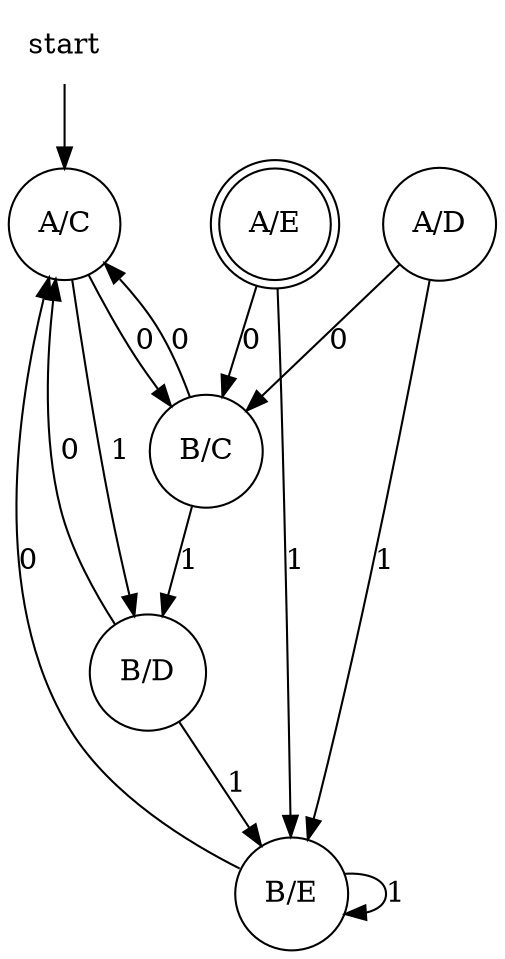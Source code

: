 digraph automaton {
    node [shape=none]; start;
    node [shape=doublecircle]; "A/E";
    node [shape=circle];
    start -> "A/C";
    "A/C" -> "B/C" [label="0"];
    "A/C" -> "B/D" [label="1"];
    "A/D" -> "B/C" [label="0"];
    "A/D" -> "B/E" [label="1"];
    "A/E" -> "B/C" [label="0"];
    "A/E" -> "B/E" [label="1"];
    "B/C" -> "A/C" [label="0"];
    "B/C" -> "B/D" [label="1"];
    "B/D" -> "A/C" [label="0"];
    "B/D" -> "B/E" [label="1"];
    "B/E" -> "A/C" [label="0"];
    "B/E" -> "B/E" [label="1"];
}
